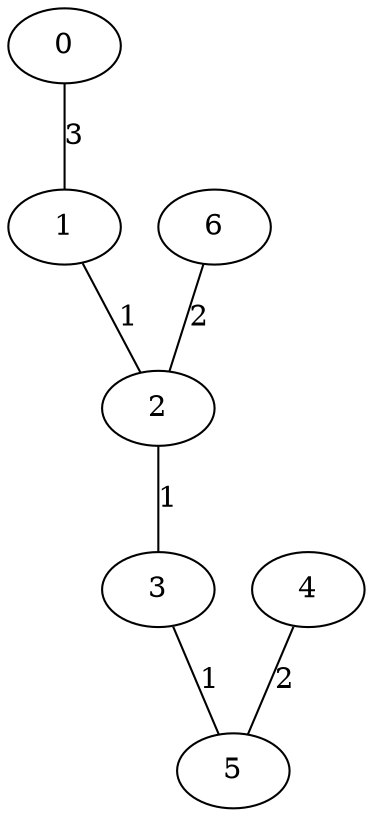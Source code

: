 graph{
0 -- 1[label ="3"];1 -- 2[label ="1"];2 -- 3[label ="1"];3 -- 5[label ="1"];6 -- 2[label ="2"];4 -- 5[label ="2"];}